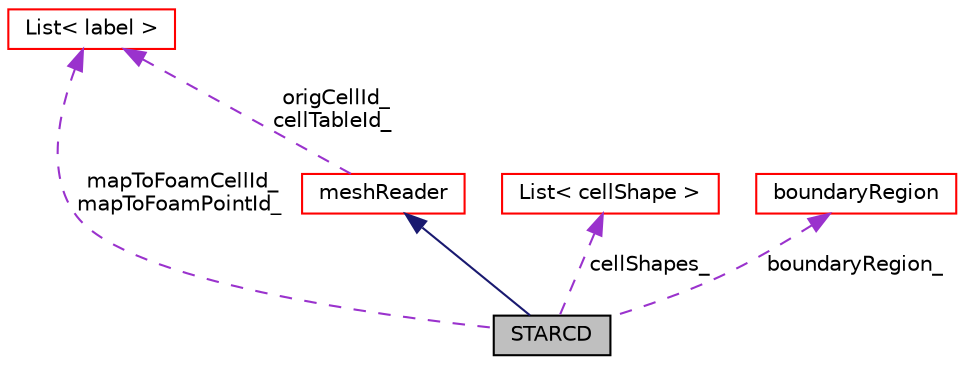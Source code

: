 digraph "STARCD"
{
  bgcolor="transparent";
  edge [fontname="Helvetica",fontsize="10",labelfontname="Helvetica",labelfontsize="10"];
  node [fontname="Helvetica",fontsize="10",shape=record];
  Node1 [label="STARCD",height=0.2,width=0.4,color="black", fillcolor="grey75", style="filled", fontcolor="black"];
  Node2 -> Node1 [dir="back",color="midnightblue",fontsize="10",style="solid",fontname="Helvetica"];
  Node2 [label="meshReader",height=0.2,width=0.4,color="red",URL="$a01468.html",tooltip="This class supports creating polyMeshes with baffles. "];
  Node3 -> Node2 [dir="back",color="darkorchid3",fontsize="10",style="dashed",label=" origCellId_\ncellTableId_" ,fontname="Helvetica"];
  Node3 [label="List\< label \>",height=0.2,width=0.4,color="red",URL="$a01364.html"];
  Node3 -> Node1 [dir="back",color="darkorchid3",fontsize="10",style="dashed",label=" mapToFoamCellId_\nmapToFoamPointId_" ,fontname="Helvetica"];
  Node4 -> Node1 [dir="back",color="darkorchid3",fontsize="10",style="dashed",label=" cellShapes_" ,fontname="Helvetica"];
  Node4 [label="List\< cellShape \>",height=0.2,width=0.4,color="red",URL="$a01364.html"];
  Node5 -> Node1 [dir="back",color="darkorchid3",fontsize="10",style="dashed",label=" boundaryRegion_" ,fontname="Helvetica"];
  Node5 [label="boundaryRegion",height=0.2,width=0.4,color="red",URL="$a00153.html",tooltip="The boundaryRegion persistent data saved as a Map<dictionary>. "];
}
